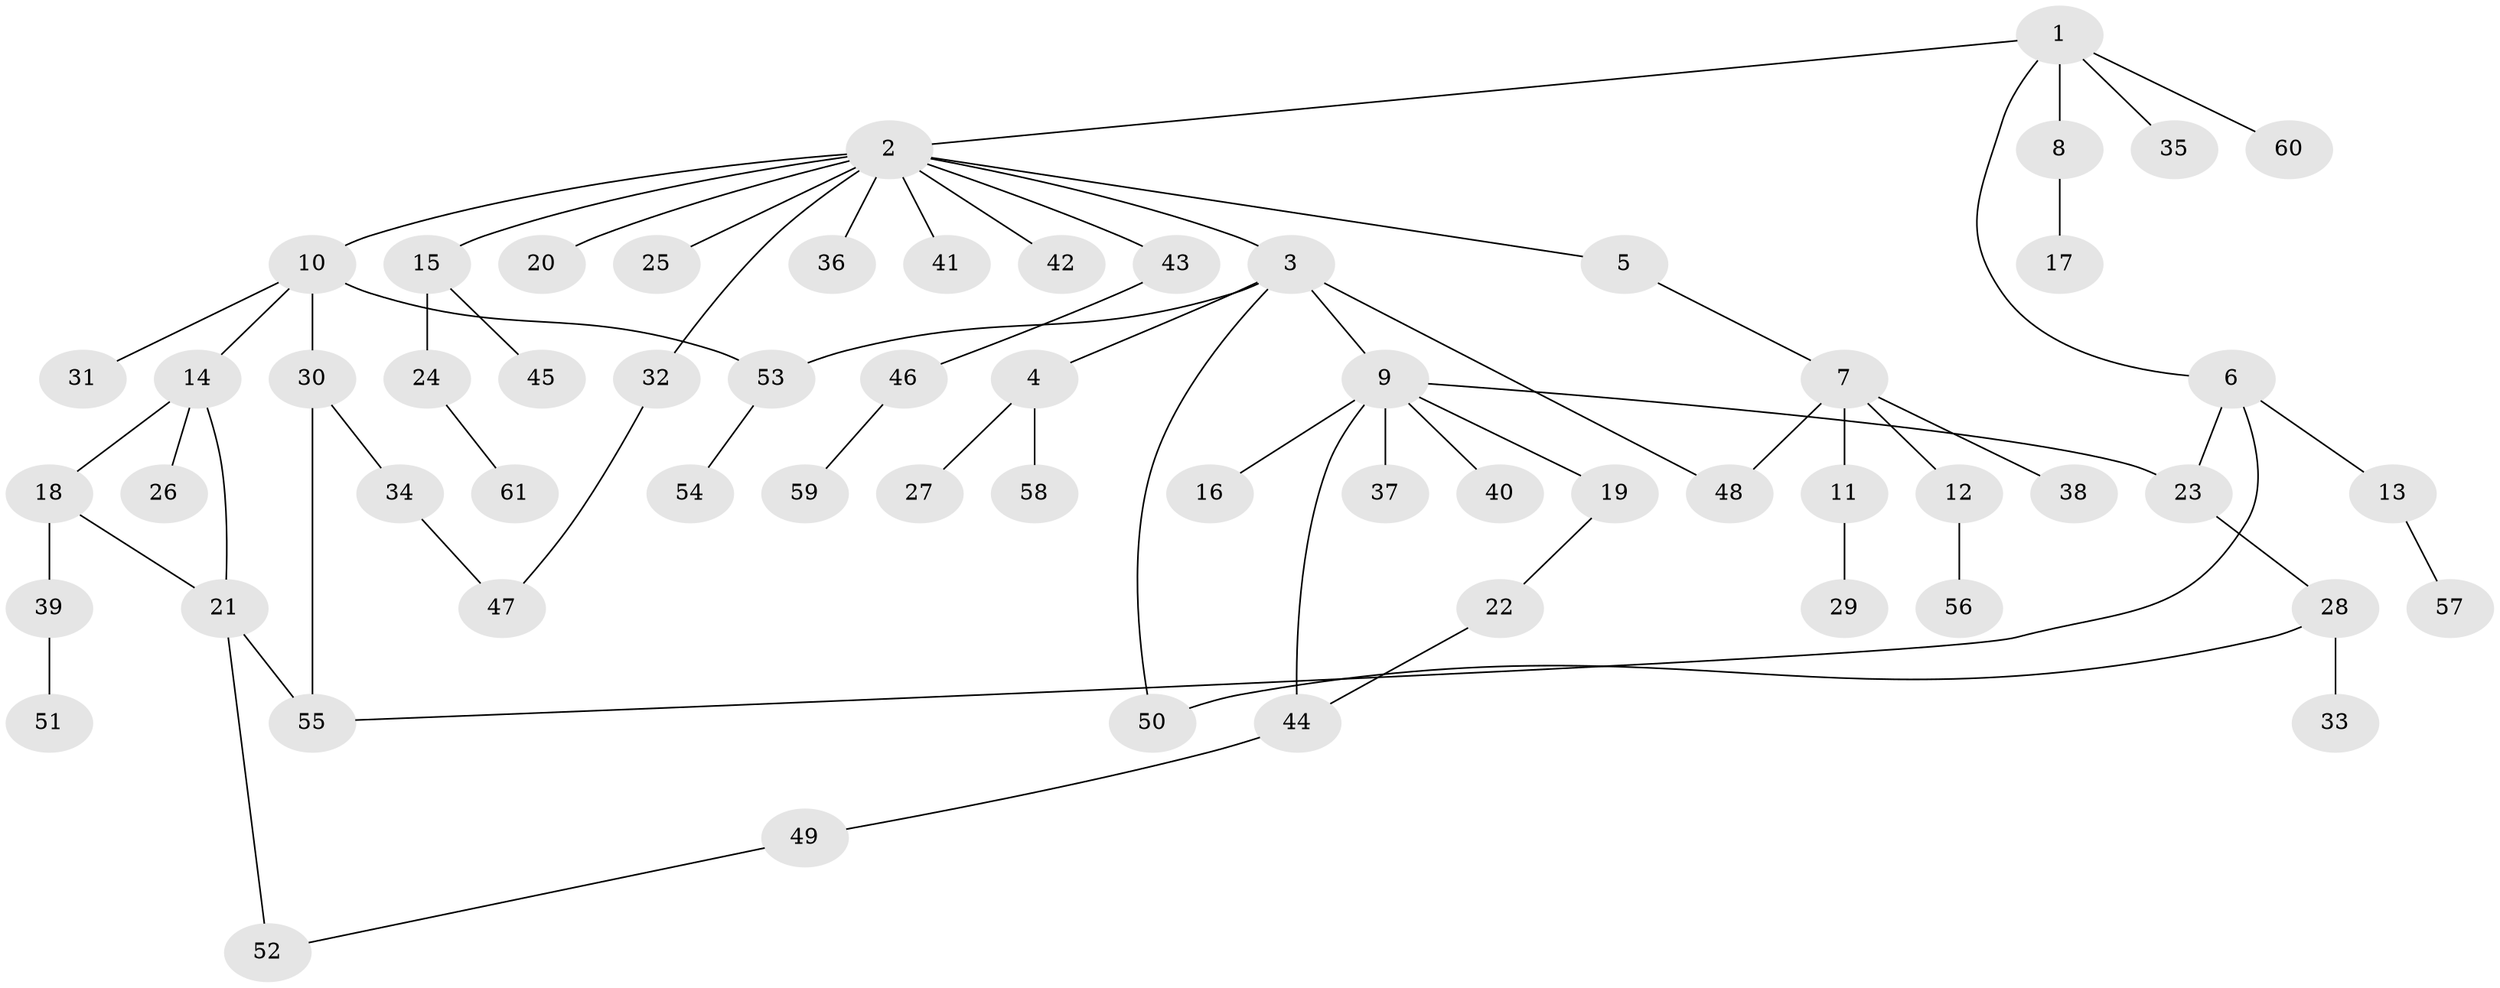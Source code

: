 // Generated by graph-tools (version 1.1) at 2025/13/03/09/25 04:13:27]
// undirected, 61 vertices, 70 edges
graph export_dot {
graph [start="1"]
  node [color=gray90,style=filled];
  1;
  2;
  3;
  4;
  5;
  6;
  7;
  8;
  9;
  10;
  11;
  12;
  13;
  14;
  15;
  16;
  17;
  18;
  19;
  20;
  21;
  22;
  23;
  24;
  25;
  26;
  27;
  28;
  29;
  30;
  31;
  32;
  33;
  34;
  35;
  36;
  37;
  38;
  39;
  40;
  41;
  42;
  43;
  44;
  45;
  46;
  47;
  48;
  49;
  50;
  51;
  52;
  53;
  54;
  55;
  56;
  57;
  58;
  59;
  60;
  61;
  1 -- 2;
  1 -- 6;
  1 -- 8;
  1 -- 35;
  1 -- 60;
  2 -- 3;
  2 -- 5;
  2 -- 10;
  2 -- 15;
  2 -- 20;
  2 -- 25;
  2 -- 32;
  2 -- 36;
  2 -- 41;
  2 -- 42;
  2 -- 43;
  3 -- 4;
  3 -- 9;
  3 -- 48;
  3 -- 50;
  3 -- 53;
  4 -- 27;
  4 -- 58;
  5 -- 7;
  6 -- 13;
  6 -- 23;
  6 -- 55;
  7 -- 11;
  7 -- 12;
  7 -- 38;
  7 -- 48;
  8 -- 17;
  9 -- 16;
  9 -- 19;
  9 -- 23;
  9 -- 37;
  9 -- 40;
  9 -- 44;
  10 -- 14;
  10 -- 30;
  10 -- 31;
  10 -- 53;
  11 -- 29;
  12 -- 56;
  13 -- 57;
  14 -- 18;
  14 -- 26;
  14 -- 21;
  15 -- 24;
  15 -- 45;
  18 -- 21;
  18 -- 39;
  19 -- 22;
  21 -- 52;
  21 -- 55;
  22 -- 44;
  23 -- 28;
  24 -- 61;
  28 -- 33;
  28 -- 50;
  30 -- 34;
  30 -- 55;
  32 -- 47;
  34 -- 47;
  39 -- 51;
  43 -- 46;
  44 -- 49;
  46 -- 59;
  49 -- 52;
  53 -- 54;
}
